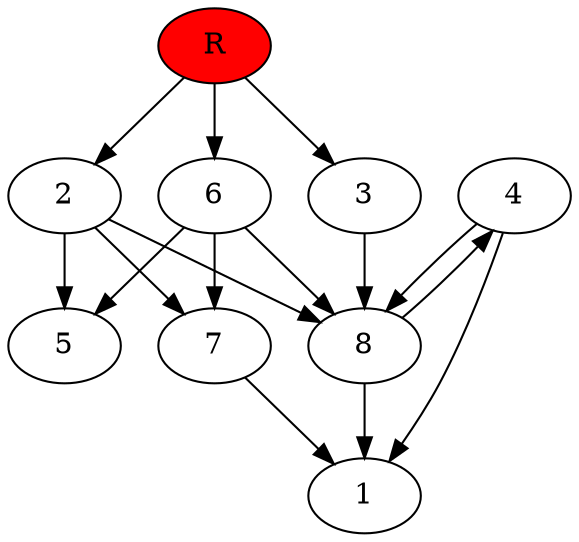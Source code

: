 digraph prb33033 {
	1
	2
	3
	4
	5
	6
	7
	8
	R [fillcolor="#ff0000" style=filled]
	2 -> 5
	2 -> 7
	2 -> 8
	3 -> 8
	4 -> 1
	4 -> 8
	6 -> 5
	6 -> 7
	6 -> 8
	7 -> 1
	8 -> 1
	8 -> 4
	R -> 2
	R -> 3
	R -> 6
}
